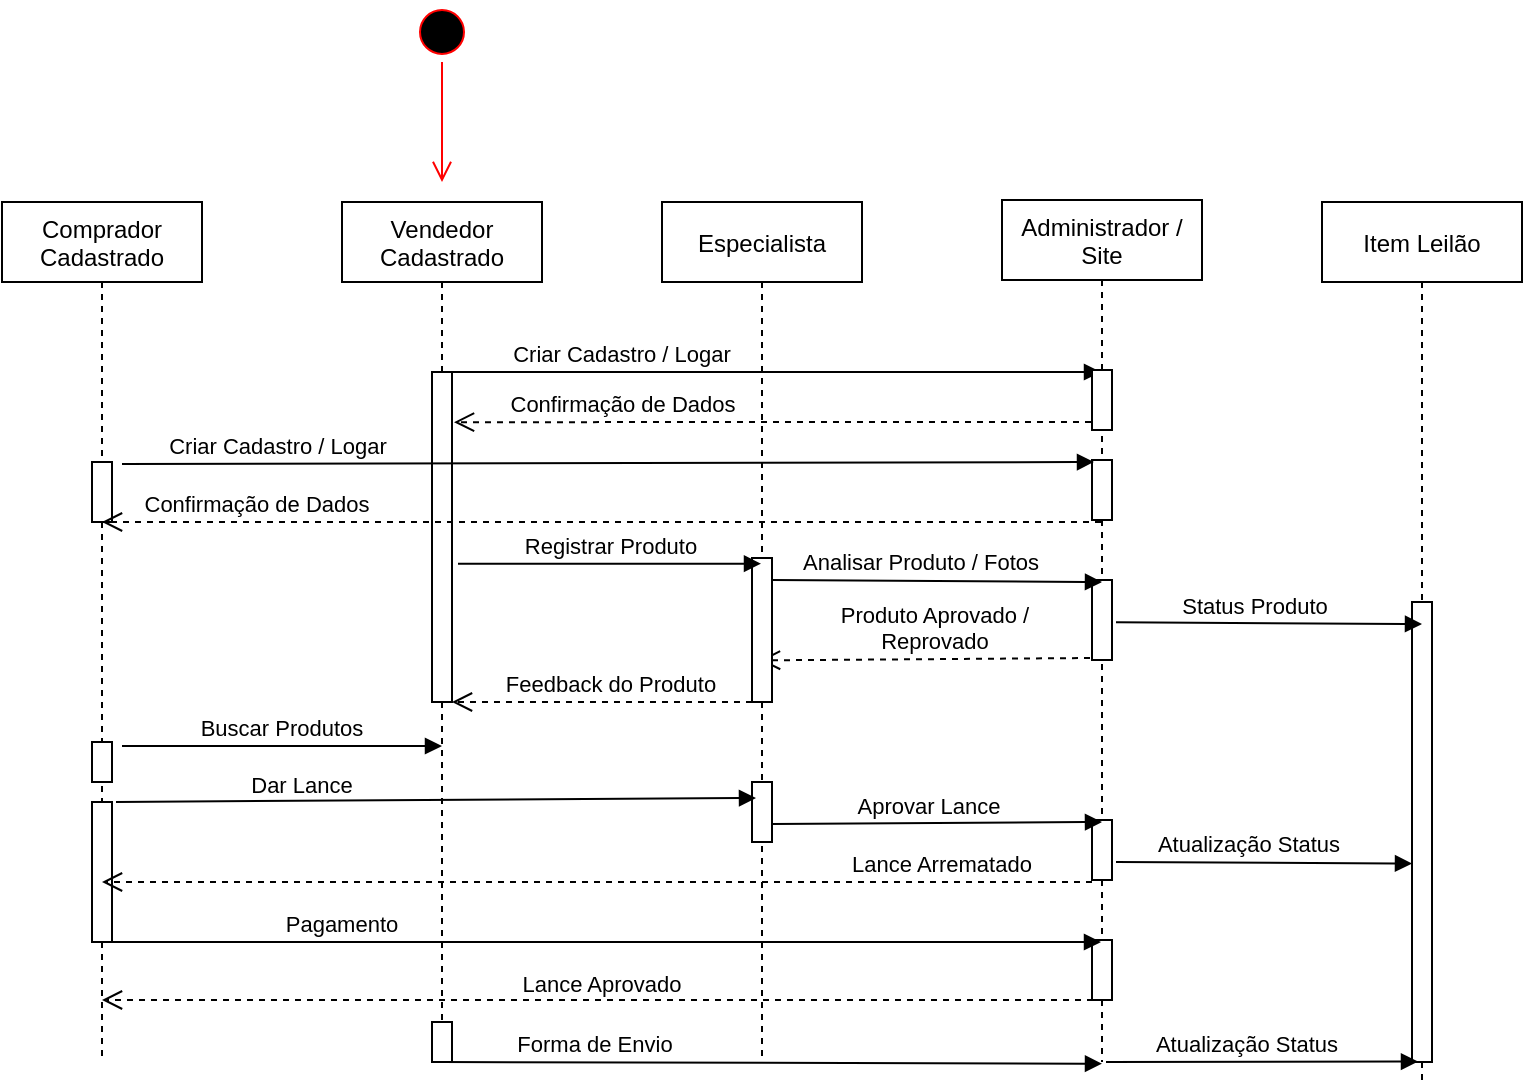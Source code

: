 <mxfile version="20.4.0" type="github">
  <diagram id="kgpKYQtTHZ0yAKxKKP6v" name="Page-1">
    <mxGraphModel dx="1413" dy="1894" grid="1" gridSize="10" guides="1" tooltips="1" connect="1" arrows="1" fold="1" page="1" pageScale="1" pageWidth="850" pageHeight="1100" math="0" shadow="0">
      <root>
        <mxCell id="0" />
        <mxCell id="1" parent="0" />
        <mxCell id="3nuBFxr9cyL0pnOWT2aG-1" value="Comprador&#xa;Cadastrado" style="shape=umlLifeline;perimeter=lifelinePerimeter;container=1;collapsible=0;recursiveResize=0;rounded=0;shadow=0;strokeWidth=1;" parent="1" vertex="1">
          <mxGeometry x="50" y="80" width="100" height="430" as="geometry" />
        </mxCell>
        <mxCell id="3nuBFxr9cyL0pnOWT2aG-2" value="" style="points=[];perimeter=orthogonalPerimeter;rounded=0;shadow=0;strokeWidth=1;" parent="3nuBFxr9cyL0pnOWT2aG-1" vertex="1">
          <mxGeometry x="45" y="130" width="10" height="30" as="geometry" />
        </mxCell>
        <mxCell id="UxvHhi9mB5L6F9WSCHQR-36" value="" style="points=[];perimeter=orthogonalPerimeter;rounded=0;shadow=0;strokeWidth=1;" vertex="1" parent="3nuBFxr9cyL0pnOWT2aG-1">
          <mxGeometry x="45" y="270" width="10" height="20" as="geometry" />
        </mxCell>
        <mxCell id="UxvHhi9mB5L6F9WSCHQR-50" value="" style="points=[];perimeter=orthogonalPerimeter;rounded=0;shadow=0;strokeWidth=1;" vertex="1" parent="3nuBFxr9cyL0pnOWT2aG-1">
          <mxGeometry x="45" y="300" width="10" height="70" as="geometry" />
        </mxCell>
        <mxCell id="3nuBFxr9cyL0pnOWT2aG-5" value="Vendedor&#xa;Cadastrado" style="shape=umlLifeline;perimeter=lifelinePerimeter;container=1;collapsible=0;recursiveResize=0;rounded=0;shadow=0;strokeWidth=1;" parent="1" vertex="1">
          <mxGeometry x="220" y="80" width="100" height="420" as="geometry" />
        </mxCell>
        <mxCell id="3nuBFxr9cyL0pnOWT2aG-6" value="" style="points=[];perimeter=orthogonalPerimeter;rounded=0;shadow=0;strokeWidth=1;" parent="3nuBFxr9cyL0pnOWT2aG-5" vertex="1">
          <mxGeometry x="45" y="85" width="10" height="165" as="geometry" />
        </mxCell>
        <mxCell id="UxvHhi9mB5L6F9WSCHQR-11" value="Criar Cadastro / Logar" style="verticalAlign=bottom;endArrow=block;shadow=0;strokeWidth=1;" edge="1" parent="3nuBFxr9cyL0pnOWT2aG-5">
          <mxGeometry x="-0.476" relative="1" as="geometry">
            <mxPoint x="55" y="85.0" as="sourcePoint" />
            <mxPoint x="379.5" y="85.0" as="targetPoint" />
            <mxPoint as="offset" />
          </mxGeometry>
        </mxCell>
        <mxCell id="3nuBFxr9cyL0pnOWT2aG-7" value="Produto Aprovado / &#xa;Reprovado" style="verticalAlign=bottom;endArrow=open;dashed=1;endSize=8;exitX=-0.1;exitY=0.975;shadow=0;strokeWidth=1;exitDx=0;exitDy=0;exitPerimeter=0;entryX=0.49;entryY=0.533;entryDx=0;entryDy=0;entryPerimeter=0;" parent="1" source="UxvHhi9mB5L6F9WSCHQR-32" target="UxvHhi9mB5L6F9WSCHQR-1" edge="1">
          <mxGeometry x="-0.063" relative="1" as="geometry">
            <mxPoint x="460" y="310" as="targetPoint" />
            <mxPoint as="offset" />
          </mxGeometry>
        </mxCell>
        <mxCell id="UxvHhi9mB5L6F9WSCHQR-1" value="Especialista" style="shape=umlLifeline;perimeter=lifelinePerimeter;container=1;collapsible=0;recursiveResize=0;rounded=0;shadow=0;strokeWidth=1;" vertex="1" parent="1">
          <mxGeometry x="380" y="80" width="100" height="430" as="geometry" />
        </mxCell>
        <mxCell id="UxvHhi9mB5L6F9WSCHQR-2" value="" style="points=[];perimeter=orthogonalPerimeter;rounded=0;shadow=0;strokeWidth=1;" vertex="1" parent="UxvHhi9mB5L6F9WSCHQR-1">
          <mxGeometry x="45" y="178" width="10" height="72" as="geometry" />
        </mxCell>
        <mxCell id="UxvHhi9mB5L6F9WSCHQR-39" value="" style="points=[];perimeter=orthogonalPerimeter;rounded=0;shadow=0;strokeWidth=1;" vertex="1" parent="UxvHhi9mB5L6F9WSCHQR-1">
          <mxGeometry x="45" y="290" width="10" height="30" as="geometry" />
        </mxCell>
        <mxCell id="UxvHhi9mB5L6F9WSCHQR-57" value="Forma de Envio" style="verticalAlign=bottom;endArrow=block;shadow=0;strokeWidth=1;exitX=1.2;exitY=0.733;exitDx=0;exitDy=0;exitPerimeter=0;entryX=0.5;entryY=1.002;entryDx=0;entryDy=0;entryPerimeter=0;" edge="1" parent="UxvHhi9mB5L6F9WSCHQR-1" target="UxvHhi9mB5L6F9WSCHQR-3">
          <mxGeometry x="-0.535" relative="1" as="geometry">
            <mxPoint x="-110" y="430" as="sourcePoint" />
            <mxPoint x="384.5" y="430" as="targetPoint" />
            <mxPoint as="offset" />
          </mxGeometry>
        </mxCell>
        <mxCell id="UxvHhi9mB5L6F9WSCHQR-3" value="Administrador / &#xa;Site" style="shape=umlLifeline;perimeter=lifelinePerimeter;container=1;collapsible=0;recursiveResize=0;rounded=0;shadow=0;strokeWidth=1;" vertex="1" parent="1">
          <mxGeometry x="550" y="79" width="100" height="431" as="geometry" />
        </mxCell>
        <mxCell id="UxvHhi9mB5L6F9WSCHQR-4" value="" style="points=[];perimeter=orthogonalPerimeter;rounded=0;shadow=0;strokeWidth=1;" vertex="1" parent="UxvHhi9mB5L6F9WSCHQR-3">
          <mxGeometry x="45" y="85" width="10" height="30" as="geometry" />
        </mxCell>
        <mxCell id="UxvHhi9mB5L6F9WSCHQR-19" value="" style="points=[];perimeter=orthogonalPerimeter;rounded=0;shadow=0;strokeWidth=1;" vertex="1" parent="UxvHhi9mB5L6F9WSCHQR-3">
          <mxGeometry x="45" y="130" width="10" height="30" as="geometry" />
        </mxCell>
        <mxCell id="UxvHhi9mB5L6F9WSCHQR-32" value="" style="points=[];perimeter=orthogonalPerimeter;rounded=0;shadow=0;strokeWidth=1;" vertex="1" parent="UxvHhi9mB5L6F9WSCHQR-3">
          <mxGeometry x="45" y="190" width="10" height="40" as="geometry" />
        </mxCell>
        <mxCell id="UxvHhi9mB5L6F9WSCHQR-16" value="" style="points=[];perimeter=orthogonalPerimeter;rounded=0;shadow=0;strokeWidth=1;" vertex="1" parent="UxvHhi9mB5L6F9WSCHQR-3">
          <mxGeometry x="45" y="310" width="10" height="30" as="geometry" />
        </mxCell>
        <mxCell id="UxvHhi9mB5L6F9WSCHQR-54" value="" style="points=[];perimeter=orthogonalPerimeter;rounded=0;shadow=0;strokeWidth=1;" vertex="1" parent="UxvHhi9mB5L6F9WSCHQR-3">
          <mxGeometry x="45" y="370" width="10" height="30" as="geometry" />
        </mxCell>
        <mxCell id="UxvHhi9mB5L6F9WSCHQR-5" value="Item Leilão" style="shape=umlLifeline;perimeter=lifelinePerimeter;container=1;collapsible=0;recursiveResize=0;rounded=0;shadow=0;strokeWidth=1;" vertex="1" parent="1">
          <mxGeometry x="710" y="80" width="100" height="440" as="geometry" />
        </mxCell>
        <mxCell id="UxvHhi9mB5L6F9WSCHQR-6" value="" style="points=[];perimeter=orthogonalPerimeter;rounded=0;shadow=0;strokeWidth=1;" vertex="1" parent="UxvHhi9mB5L6F9WSCHQR-5">
          <mxGeometry x="45" y="200" width="10" height="230" as="geometry" />
        </mxCell>
        <mxCell id="UxvHhi9mB5L6F9WSCHQR-15" value="Criar Cadastro / Logar" style="verticalAlign=bottom;endArrow=block;shadow=0;strokeWidth=1;entryX=0.1;entryY=0.133;entryDx=0;entryDy=0;entryPerimeter=0;" edge="1" parent="1">
          <mxGeometry x="-0.68" relative="1" as="geometry">
            <mxPoint x="110" y="211" as="sourcePoint" />
            <mxPoint x="596" y="209.99" as="targetPoint" />
            <mxPoint as="offset" />
          </mxGeometry>
        </mxCell>
        <mxCell id="UxvHhi9mB5L6F9WSCHQR-28" value="Confirmação de Dados" style="html=1;verticalAlign=bottom;endArrow=open;dashed=1;endSize=8;rounded=0;strokeWidth=1;jumpSize=5;entryX=1.1;entryY=0.152;entryDx=0;entryDy=0;entryPerimeter=0;" edge="1" parent="1" target="3nuBFxr9cyL0pnOWT2aG-6">
          <mxGeometry x="0.468" relative="1" as="geometry">
            <mxPoint x="594.5" y="190" as="sourcePoint" />
            <mxPoint x="280" y="190" as="targetPoint" />
            <mxPoint x="-1" as="offset" />
          </mxGeometry>
        </mxCell>
        <mxCell id="UxvHhi9mB5L6F9WSCHQR-29" value="Registrar Produto" style="html=1;verticalAlign=bottom;endArrow=block;rounded=0;strokeWidth=1;jumpSize=5;exitX=1.3;exitY=0.581;exitDx=0;exitDy=0;exitPerimeter=0;" edge="1" parent="1" source="3nuBFxr9cyL0pnOWT2aG-6" target="UxvHhi9mB5L6F9WSCHQR-1">
          <mxGeometry width="80" relative="1" as="geometry">
            <mxPoint x="380" y="290" as="sourcePoint" />
            <mxPoint x="410" y="261" as="targetPoint" />
          </mxGeometry>
        </mxCell>
        <mxCell id="UxvHhi9mB5L6F9WSCHQR-31" value="Analisar Produto / Fotos" style="html=1;verticalAlign=bottom;endArrow=block;rounded=0;strokeWidth=1;jumpSize=5;exitX=1;exitY=0.153;exitDx=0;exitDy=0;exitPerimeter=0;entryX=0.5;entryY=0.025;entryDx=0;entryDy=0;entryPerimeter=0;" edge="1" parent="1" source="UxvHhi9mB5L6F9WSCHQR-2" target="UxvHhi9mB5L6F9WSCHQR-32">
          <mxGeometry x="-0.1" width="80" relative="1" as="geometry">
            <mxPoint x="440" y="272" as="sourcePoint" />
            <mxPoint x="590" y="270" as="targetPoint" />
            <Array as="points" />
            <mxPoint as="offset" />
          </mxGeometry>
        </mxCell>
        <mxCell id="UxvHhi9mB5L6F9WSCHQR-33" value="Feedback do Produto" style="verticalAlign=bottom;endArrow=open;dashed=1;endSize=8;exitX=-0.1;exitY=0.975;shadow=0;strokeWidth=1;exitDx=0;exitDy=0;exitPerimeter=0;entryX=1;entryY=1;entryDx=0;entryDy=0;entryPerimeter=0;" edge="1" parent="1" target="3nuBFxr9cyL0pnOWT2aG-6">
          <mxGeometry x="-0.063" relative="1" as="geometry">
            <mxPoint x="280" y="330" as="targetPoint" />
            <mxPoint x="425" y="330.02" as="sourcePoint" />
            <mxPoint as="offset" />
          </mxGeometry>
        </mxCell>
        <mxCell id="UxvHhi9mB5L6F9WSCHQR-34" value="" style="ellipse;html=1;shape=startState;fillColor=#000000;strokeColor=#ff0000;" vertex="1" parent="1">
          <mxGeometry x="255" y="-20" width="30" height="30" as="geometry" />
        </mxCell>
        <mxCell id="UxvHhi9mB5L6F9WSCHQR-35" value="" style="edgeStyle=orthogonalEdgeStyle;html=1;verticalAlign=bottom;endArrow=open;endSize=8;strokeColor=#ff0000;rounded=0;strokeWidth=1;jumpSize=5;" edge="1" source="UxvHhi9mB5L6F9WSCHQR-34" parent="1">
          <mxGeometry relative="1" as="geometry">
            <mxPoint x="270" y="70" as="targetPoint" />
          </mxGeometry>
        </mxCell>
        <mxCell id="UxvHhi9mB5L6F9WSCHQR-37" value="Buscar Produtos" style="verticalAlign=bottom;endArrow=block;shadow=0;strokeWidth=1;" edge="1" parent="1">
          <mxGeometry relative="1" as="geometry">
            <mxPoint x="110" y="352" as="sourcePoint" />
            <mxPoint x="270" y="352" as="targetPoint" />
            <mxPoint as="offset" />
          </mxGeometry>
        </mxCell>
        <mxCell id="UxvHhi9mB5L6F9WSCHQR-38" value="Dar Lance" style="verticalAlign=bottom;endArrow=block;shadow=0;strokeWidth=1;exitX=1.2;exitY=0.733;exitDx=0;exitDy=0;exitPerimeter=0;entryX=0.2;entryY=0.233;entryDx=0;entryDy=0;entryPerimeter=0;" edge="1" parent="1">
          <mxGeometry x="-0.419" y="-1" relative="1" as="geometry">
            <mxPoint x="107" y="379.99" as="sourcePoint" />
            <mxPoint x="427" y="377.99" as="targetPoint" />
            <mxPoint as="offset" />
          </mxGeometry>
        </mxCell>
        <mxCell id="UxvHhi9mB5L6F9WSCHQR-40" value="Aprovar Lance" style="html=1;verticalAlign=bottom;endArrow=block;rounded=0;strokeWidth=1;jumpSize=5;exitX=1;exitY=0.7;exitDx=0;exitDy=0;exitPerimeter=0;" edge="1" parent="1" source="UxvHhi9mB5L6F9WSCHQR-39">
          <mxGeometry x="-0.056" width="80" relative="1" as="geometry">
            <mxPoint x="440" y="390" as="sourcePoint" />
            <mxPoint x="600" y="390" as="targetPoint" />
            <Array as="points" />
            <mxPoint as="offset" />
          </mxGeometry>
        </mxCell>
        <mxCell id="UxvHhi9mB5L6F9WSCHQR-27" value="Confirmação de Dados" style="html=1;verticalAlign=bottom;endArrow=open;dashed=1;endSize=8;rounded=0;strokeWidth=1;jumpSize=5;" edge="1" parent="1" source="UxvHhi9mB5L6F9WSCHQR-3">
          <mxGeometry x="0.697" relative="1" as="geometry">
            <mxPoint x="185" y="240" as="sourcePoint" />
            <mxPoint x="100" y="240" as="targetPoint" />
            <mxPoint x="1" as="offset" />
          </mxGeometry>
        </mxCell>
        <mxCell id="UxvHhi9mB5L6F9WSCHQR-47" value="Status Produto" style="html=1;verticalAlign=bottom;endArrow=block;rounded=0;strokeWidth=1;jumpSize=5;" edge="1" parent="1">
          <mxGeometry x="-0.1" width="80" relative="1" as="geometry">
            <mxPoint x="607" y="290.16" as="sourcePoint" />
            <mxPoint x="760" y="291" as="targetPoint" />
            <Array as="points" />
            <mxPoint as="offset" />
          </mxGeometry>
        </mxCell>
        <mxCell id="UxvHhi9mB5L6F9WSCHQR-49" value="Atualização Status" style="html=1;verticalAlign=bottom;endArrow=block;rounded=0;strokeWidth=1;jumpSize=5;entryX=0;entryY=0.677;entryDx=0;entryDy=0;entryPerimeter=0;" edge="1" parent="1">
          <mxGeometry x="-0.1" width="80" relative="1" as="geometry">
            <mxPoint x="607" y="410.0" as="sourcePoint" />
            <mxPoint x="755" y="410.78" as="targetPoint" />
            <Array as="points" />
            <mxPoint as="offset" />
          </mxGeometry>
        </mxCell>
        <mxCell id="UxvHhi9mB5L6F9WSCHQR-51" value="Lance Arrematado" style="verticalAlign=bottom;endArrow=open;dashed=1;endSize=8;exitX=-0.1;exitY=0.975;shadow=0;strokeWidth=1;exitDx=0;exitDy=0;exitPerimeter=0;" edge="1" parent="1" target="3nuBFxr9cyL0pnOWT2aG-1">
          <mxGeometry x="-0.697" relative="1" as="geometry">
            <mxPoint x="430" y="420.19" as="targetPoint" />
            <mxPoint x="595" y="420" as="sourcePoint" />
            <mxPoint as="offset" />
          </mxGeometry>
        </mxCell>
        <mxCell id="UxvHhi9mB5L6F9WSCHQR-53" value="Pagamento" style="verticalAlign=bottom;endArrow=block;shadow=0;strokeWidth=1;exitX=1.2;exitY=0.733;exitDx=0;exitDy=0;exitPerimeter=0;" edge="1" parent="1" target="UxvHhi9mB5L6F9WSCHQR-3">
          <mxGeometry x="-0.535" relative="1" as="geometry">
            <mxPoint x="105" y="450.0" as="sourcePoint" />
            <mxPoint x="425" y="448" as="targetPoint" />
            <mxPoint as="offset" />
          </mxGeometry>
        </mxCell>
        <mxCell id="UxvHhi9mB5L6F9WSCHQR-55" value="Lance Aprovado" style="verticalAlign=bottom;endArrow=open;dashed=1;endSize=8;exitX=-0.1;exitY=0.975;shadow=0;strokeWidth=1;exitDx=0;exitDy=0;exitPerimeter=0;" edge="1" parent="1">
          <mxGeometry x="-0.009" y="1" relative="1" as="geometry">
            <mxPoint x="100" y="479" as="targetPoint" />
            <mxPoint x="595.5" y="479" as="sourcePoint" />
            <mxPoint as="offset" />
          </mxGeometry>
        </mxCell>
        <mxCell id="UxvHhi9mB5L6F9WSCHQR-56" value="" style="points=[];perimeter=orthogonalPerimeter;rounded=0;shadow=0;strokeWidth=1;" vertex="1" parent="1">
          <mxGeometry x="265" y="490" width="10" height="20" as="geometry" />
        </mxCell>
        <mxCell id="UxvHhi9mB5L6F9WSCHQR-58" value="Atualização Status" style="html=1;verticalAlign=bottom;endArrow=block;rounded=0;strokeWidth=1;jumpSize=5;entryX=0;entryY=0.677;entryDx=0;entryDy=0;entryPerimeter=0;exitX=0.52;exitY=0.979;exitDx=0;exitDy=0;exitPerimeter=0;" edge="1" parent="1">
          <mxGeometry x="-0.1" width="80" relative="1" as="geometry">
            <mxPoint x="602" y="509.949" as="sourcePoint" />
            <mxPoint x="758" y="509.78" as="targetPoint" />
            <Array as="points" />
            <mxPoint as="offset" />
          </mxGeometry>
        </mxCell>
      </root>
    </mxGraphModel>
  </diagram>
</mxfile>
